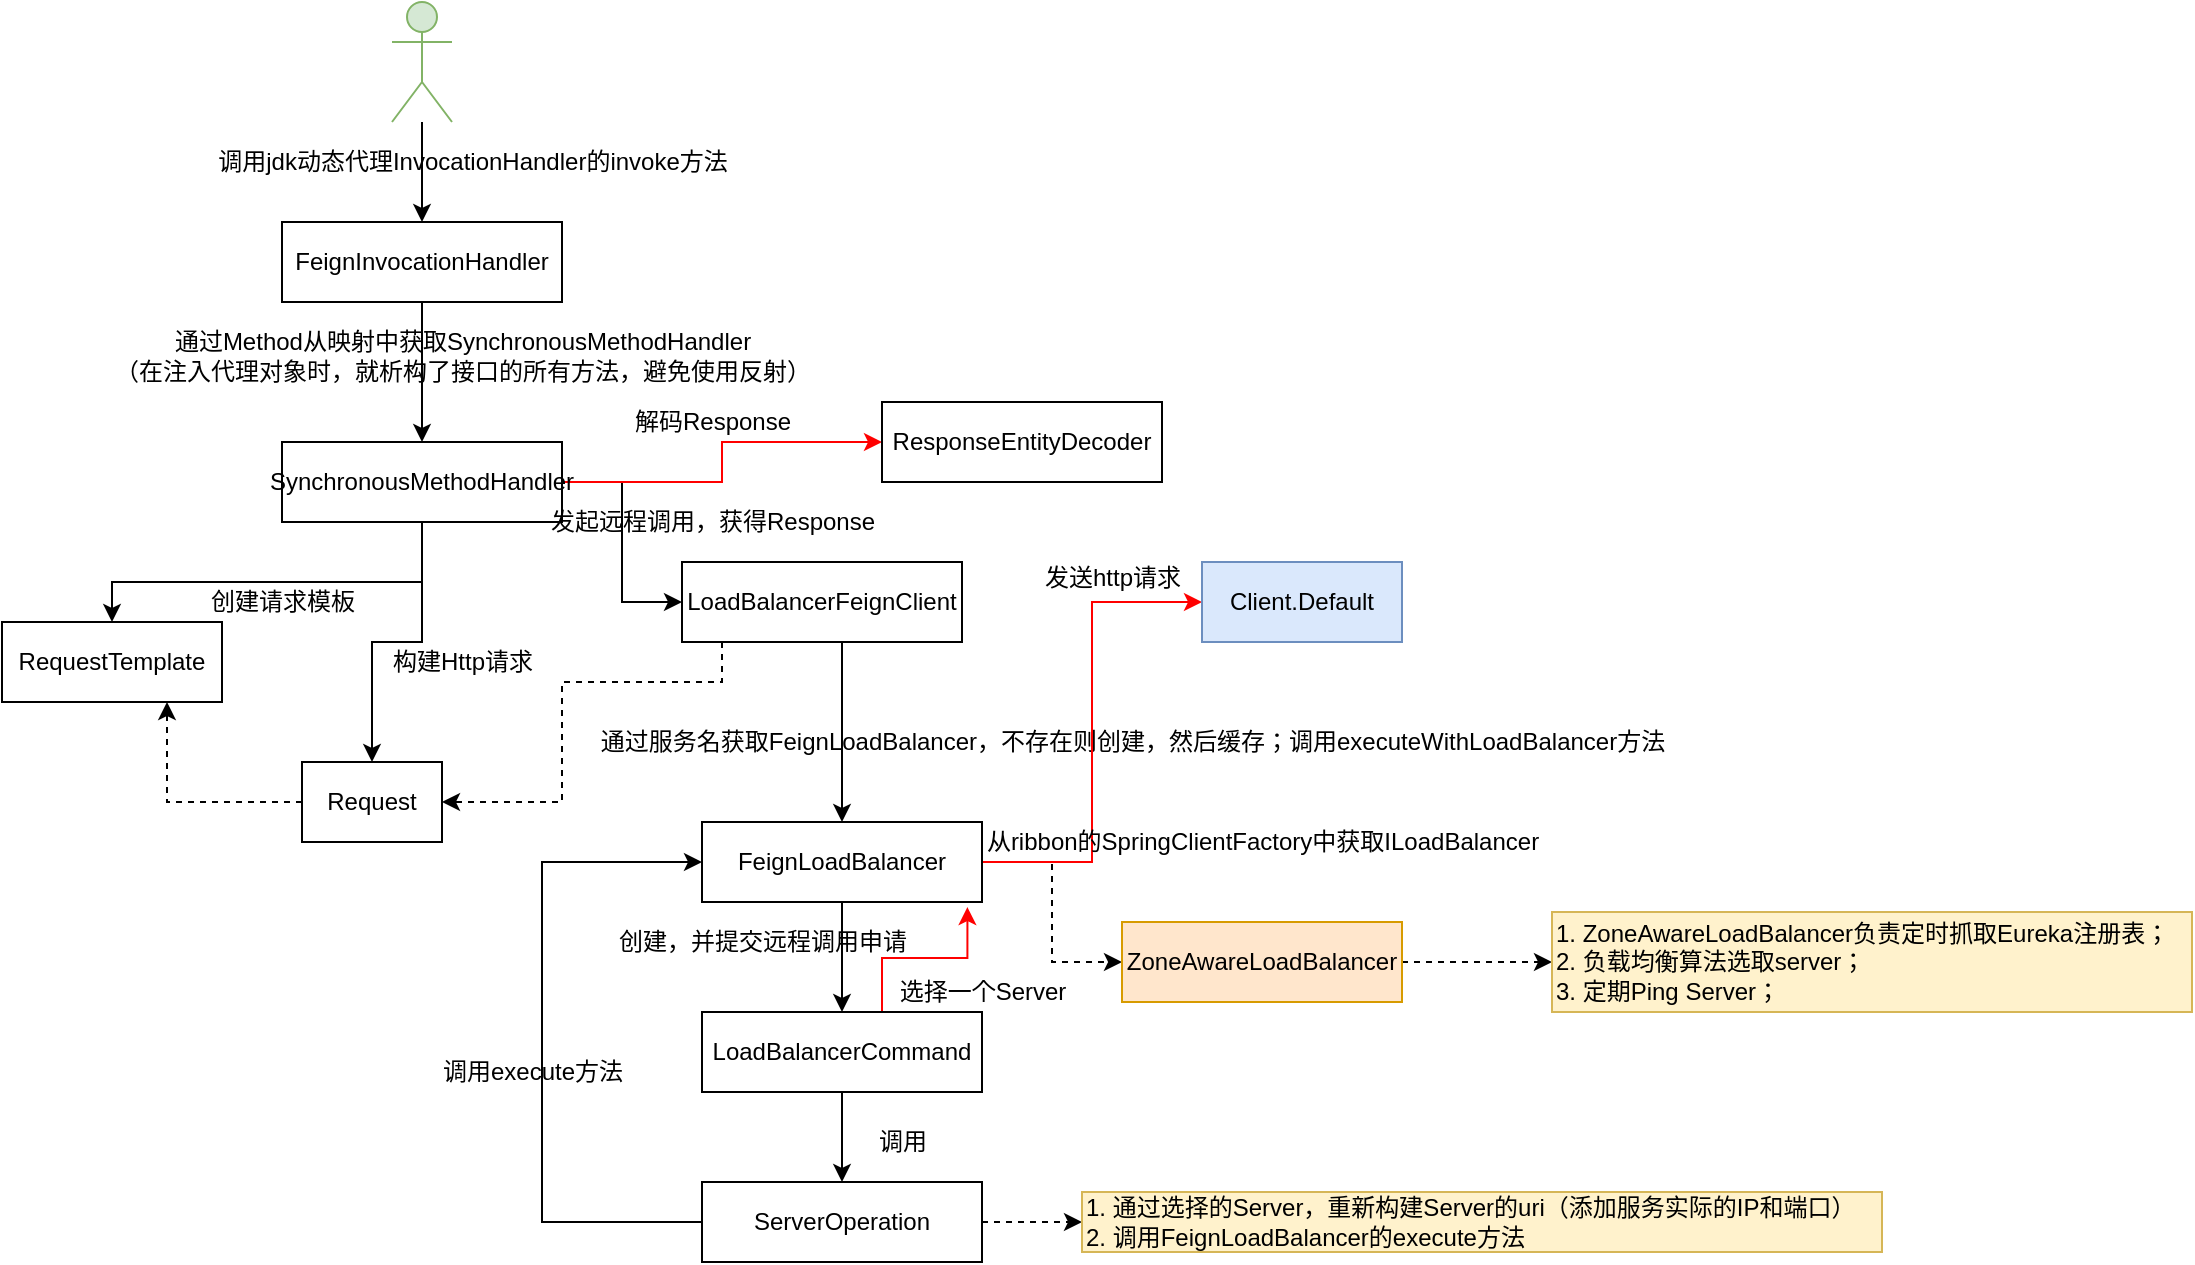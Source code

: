 <mxfile version="15.8.7" type="device"><diagram id="w_m9J730I3lwhHmrkE9H" name="第 1 页"><mxGraphModel dx="1183" dy="739" grid="1" gridSize="10" guides="1" tooltips="1" connect="1" arrows="1" fold="1" page="1" pageScale="1" pageWidth="827" pageHeight="1169" math="0" shadow="0"><root><mxCell id="0"/><mxCell id="1" parent="0"/><mxCell id="PrSqUgZXsnkTNNSHYSyJ-5" style="edgeStyle=orthogonalEdgeStyle;rounded=0;orthogonalLoop=1;jettySize=auto;html=1;" edge="1" parent="1" source="F-z-u9vArrg4C-2cuziA-3" target="F-z-u9vArrg4C-2cuziA-7"><mxGeometry relative="1" as="geometry"/></mxCell><mxCell id="F-z-u9vArrg4C-2cuziA-3" value="" style="shape=umlActor;verticalLabelPosition=bottom;verticalAlign=top;html=1;outlineConnect=0;fillColor=#d5e8d4;strokeColor=#82b366;" parent="1" vertex="1"><mxGeometry x="235" y="50" width="30" height="60" as="geometry"/></mxCell><mxCell id="PrSqUgZXsnkTNNSHYSyJ-3" style="edgeStyle=orthogonalEdgeStyle;rounded=0;orthogonalLoop=1;jettySize=auto;html=1;" edge="1" parent="1" source="F-z-u9vArrg4C-2cuziA-7" target="PrSqUgZXsnkTNNSHYSyJ-2"><mxGeometry relative="1" as="geometry"/></mxCell><mxCell id="F-z-u9vArrg4C-2cuziA-7" value="FeignInvocationHandler" style="rounded=0;whiteSpace=wrap;html=1;" parent="1" vertex="1"><mxGeometry x="180" y="160" width="140" height="40" as="geometry"/></mxCell><mxCell id="F-z-u9vArrg4C-2cuziA-10" value="调用jdk动态代理&lt;span&gt;InvocationHandler的invoke方法&lt;/span&gt;" style="text;html=1;align=center;verticalAlign=middle;resizable=0;points=[];autosize=1;strokeColor=none;fillColor=none;" parent="1" vertex="1"><mxGeometry x="140" y="120" width="270" height="20" as="geometry"/></mxCell><mxCell id="PrSqUgZXsnkTNNSHYSyJ-8" style="edgeStyle=orthogonalEdgeStyle;rounded=0;orthogonalLoop=1;jettySize=auto;html=1;" edge="1" parent="1" source="PrSqUgZXsnkTNNSHYSyJ-2" target="PrSqUgZXsnkTNNSHYSyJ-7"><mxGeometry relative="1" as="geometry"><Array as="points"><mxPoint x="250" y="340"/><mxPoint x="95" y="340"/></Array></mxGeometry></mxCell><mxCell id="PrSqUgZXsnkTNNSHYSyJ-14" style="edgeStyle=orthogonalEdgeStyle;rounded=0;orthogonalLoop=1;jettySize=auto;html=1;" edge="1" parent="1" source="PrSqUgZXsnkTNNSHYSyJ-2" target="PrSqUgZXsnkTNNSHYSyJ-11"><mxGeometry relative="1" as="geometry"/></mxCell><mxCell id="PrSqUgZXsnkTNNSHYSyJ-18" style="edgeStyle=orthogonalEdgeStyle;rounded=0;orthogonalLoop=1;jettySize=auto;html=1;entryX=0;entryY=0.5;entryDx=0;entryDy=0;" edge="1" parent="1" source="PrSqUgZXsnkTNNSHYSyJ-2" target="PrSqUgZXsnkTNNSHYSyJ-17"><mxGeometry relative="1" as="geometry"/></mxCell><mxCell id="PrSqUgZXsnkTNNSHYSyJ-46" style="edgeStyle=orthogonalEdgeStyle;rounded=0;orthogonalLoop=1;jettySize=auto;html=1;strokeColor=#FF0000;" edge="1" parent="1" source="PrSqUgZXsnkTNNSHYSyJ-2" target="PrSqUgZXsnkTNNSHYSyJ-45"><mxGeometry relative="1" as="geometry"/></mxCell><mxCell id="PrSqUgZXsnkTNNSHYSyJ-2" value="SynchronousMethodHandler" style="rounded=0;whiteSpace=wrap;html=1;" vertex="1" parent="1"><mxGeometry x="180" y="270" width="140" height="40" as="geometry"/></mxCell><mxCell id="PrSqUgZXsnkTNNSHYSyJ-6" value="通过Method从映射中获取&lt;span&gt;SynchronousMethodHandler&lt;br&gt;（在注入代理对象时，就析构了接口的所有方法，避免使用反射）&lt;/span&gt;" style="text;html=1;align=center;verticalAlign=middle;resizable=0;points=[];autosize=1;strokeColor=none;fillColor=none;" vertex="1" parent="1"><mxGeometry x="90" y="212" width="360" height="30" as="geometry"/></mxCell><mxCell id="PrSqUgZXsnkTNNSHYSyJ-7" value="RequestTemplate" style="rounded=0;whiteSpace=wrap;html=1;" vertex="1" parent="1"><mxGeometry x="40" y="360" width="110" height="40" as="geometry"/></mxCell><mxCell id="PrSqUgZXsnkTNNSHYSyJ-9" value="创建请求模板" style="text;html=1;align=center;verticalAlign=middle;resizable=0;points=[];autosize=1;strokeColor=none;fillColor=none;" vertex="1" parent="1"><mxGeometry x="135" y="340" width="90" height="20" as="geometry"/></mxCell><mxCell id="PrSqUgZXsnkTNNSHYSyJ-15" style="edgeStyle=orthogonalEdgeStyle;rounded=0;orthogonalLoop=1;jettySize=auto;html=1;entryX=0.75;entryY=1;entryDx=0;entryDy=0;dashed=1;" edge="1" parent="1" source="PrSqUgZXsnkTNNSHYSyJ-11" target="PrSqUgZXsnkTNNSHYSyJ-7"><mxGeometry relative="1" as="geometry"/></mxCell><mxCell id="PrSqUgZXsnkTNNSHYSyJ-11" value="Request" style="rounded=0;whiteSpace=wrap;html=1;" vertex="1" parent="1"><mxGeometry x="190" y="430" width="70" height="40" as="geometry"/></mxCell><mxCell id="PrSqUgZXsnkTNNSHYSyJ-16" value="构建Http请求" style="text;html=1;align=center;verticalAlign=middle;resizable=0;points=[];autosize=1;strokeColor=none;fillColor=none;" vertex="1" parent="1"><mxGeometry x="225" y="370" width="90" height="20" as="geometry"/></mxCell><mxCell id="PrSqUgZXsnkTNNSHYSyJ-20" style="edgeStyle=orthogonalEdgeStyle;rounded=0;orthogonalLoop=1;jettySize=auto;html=1;dashed=1;" edge="1" parent="1" source="PrSqUgZXsnkTNNSHYSyJ-17"><mxGeometry relative="1" as="geometry"><mxPoint x="260" y="450" as="targetPoint"/><Array as="points"><mxPoint x="400" y="390"/><mxPoint x="320" y="390"/><mxPoint x="320" y="450"/></Array></mxGeometry></mxCell><mxCell id="PrSqUgZXsnkTNNSHYSyJ-23" style="edgeStyle=orthogonalEdgeStyle;rounded=0;orthogonalLoop=1;jettySize=auto;html=1;" edge="1" parent="1" source="PrSqUgZXsnkTNNSHYSyJ-17" target="PrSqUgZXsnkTNNSHYSyJ-22"><mxGeometry relative="1" as="geometry"><Array as="points"><mxPoint x="460" y="400"/><mxPoint x="460" y="400"/></Array></mxGeometry></mxCell><mxCell id="PrSqUgZXsnkTNNSHYSyJ-17" value="LoadBalancerFeignClient" style="rounded=0;whiteSpace=wrap;html=1;" vertex="1" parent="1"><mxGeometry x="380" y="330" width="140" height="40" as="geometry"/></mxCell><mxCell id="PrSqUgZXsnkTNNSHYSyJ-19" value="发起远程调用，获得Response" style="text;html=1;align=center;verticalAlign=middle;resizable=0;points=[];autosize=1;strokeColor=none;fillColor=none;" vertex="1" parent="1"><mxGeometry x="305" y="300" width="180" height="20" as="geometry"/></mxCell><mxCell id="PrSqUgZXsnkTNNSHYSyJ-21" value="通过服务名获取FeignLoadBalancer，不存在则创建，然后缓存；调用executeWithLoadBalancer方法" style="text;html=1;align=center;verticalAlign=middle;resizable=0;points=[];autosize=1;strokeColor=none;fillColor=none;" vertex="1" parent="1"><mxGeometry x="330" y="410" width="550" height="20" as="geometry"/></mxCell><mxCell id="PrSqUgZXsnkTNNSHYSyJ-25" style="edgeStyle=orthogonalEdgeStyle;rounded=0;orthogonalLoop=1;jettySize=auto;html=1;entryX=0;entryY=0.5;entryDx=0;entryDy=0;dashed=1;" edge="1" parent="1" source="PrSqUgZXsnkTNNSHYSyJ-22" target="PrSqUgZXsnkTNNSHYSyJ-24"><mxGeometry relative="1" as="geometry"/></mxCell><mxCell id="PrSqUgZXsnkTNNSHYSyJ-31" style="edgeStyle=orthogonalEdgeStyle;rounded=0;orthogonalLoop=1;jettySize=auto;html=1;" edge="1" parent="1" source="PrSqUgZXsnkTNNSHYSyJ-22" target="PrSqUgZXsnkTNNSHYSyJ-30"><mxGeometry relative="1" as="geometry"/></mxCell><mxCell id="PrSqUgZXsnkTNNSHYSyJ-43" style="edgeStyle=orthogonalEdgeStyle;rounded=0;orthogonalLoop=1;jettySize=auto;html=1;entryX=0;entryY=0.5;entryDx=0;entryDy=0;strokeColor=#FF0000;" edge="1" parent="1" source="PrSqUgZXsnkTNNSHYSyJ-22" target="PrSqUgZXsnkTNNSHYSyJ-42"><mxGeometry relative="1" as="geometry"/></mxCell><mxCell id="PrSqUgZXsnkTNNSHYSyJ-22" value="&lt;span&gt;FeignLoadBalancer&lt;/span&gt;" style="rounded=0;whiteSpace=wrap;html=1;" vertex="1" parent="1"><mxGeometry x="390" y="460" width="140" height="40" as="geometry"/></mxCell><mxCell id="PrSqUgZXsnkTNNSHYSyJ-29" style="edgeStyle=orthogonalEdgeStyle;rounded=0;orthogonalLoop=1;jettySize=auto;html=1;dashed=1;" edge="1" parent="1" source="PrSqUgZXsnkTNNSHYSyJ-24" target="PrSqUgZXsnkTNNSHYSyJ-27"><mxGeometry relative="1" as="geometry"/></mxCell><mxCell id="PrSqUgZXsnkTNNSHYSyJ-24" value="ZoneAwareLoadBalancer" style="rounded=0;whiteSpace=wrap;html=1;fillColor=#ffe6cc;strokeColor=#d79b00;" vertex="1" parent="1"><mxGeometry x="600" y="510" width="140" height="40" as="geometry"/></mxCell><mxCell id="PrSqUgZXsnkTNNSHYSyJ-26" value="从ribbon的SpringClientFactory中获取ILoadBalancer" style="text;html=1;align=center;verticalAlign=middle;resizable=0;points=[];autosize=1;strokeColor=none;fillColor=none;" vertex="1" parent="1"><mxGeometry x="525" y="460" width="290" height="20" as="geometry"/></mxCell><mxCell id="PrSqUgZXsnkTNNSHYSyJ-27" value="&lt;span&gt;1. ZoneAwareLoadBalancer负责定时抓取Eureka注册表；&lt;br&gt;2. 负载均衡算法选取server；&lt;br&gt;3. 定期Ping Server；&lt;br&gt;&lt;/span&gt;" style="text;html=1;align=left;verticalAlign=middle;resizable=0;points=[];autosize=1;strokeColor=#d6b656;fillColor=#fff2cc;" vertex="1" parent="1"><mxGeometry x="815" y="505" width="320" height="50" as="geometry"/></mxCell><mxCell id="PrSqUgZXsnkTNNSHYSyJ-33" style="edgeStyle=orthogonalEdgeStyle;rounded=0;orthogonalLoop=1;jettySize=auto;html=1;entryX=0.948;entryY=1.064;entryDx=0;entryDy=0;entryPerimeter=0;strokeColor=#FF0000;" edge="1" parent="1" source="PrSqUgZXsnkTNNSHYSyJ-30" target="PrSqUgZXsnkTNNSHYSyJ-22"><mxGeometry relative="1" as="geometry"><Array as="points"><mxPoint x="480" y="528"/><mxPoint x="523" y="528"/></Array></mxGeometry></mxCell><mxCell id="PrSqUgZXsnkTNNSHYSyJ-36" style="edgeStyle=orthogonalEdgeStyle;rounded=0;orthogonalLoop=1;jettySize=auto;html=1;entryX=0.5;entryY=0;entryDx=0;entryDy=0;" edge="1" parent="1" source="PrSqUgZXsnkTNNSHYSyJ-30" target="PrSqUgZXsnkTNNSHYSyJ-35"><mxGeometry relative="1" as="geometry"/></mxCell><mxCell id="PrSqUgZXsnkTNNSHYSyJ-30" value="LoadBalancerCommand" style="rounded=0;whiteSpace=wrap;html=1;" vertex="1" parent="1"><mxGeometry x="390" y="555" width="140" height="40" as="geometry"/></mxCell><mxCell id="PrSqUgZXsnkTNNSHYSyJ-32" value="创建，并提交远程调用申请" style="text;html=1;align=center;verticalAlign=middle;resizable=0;points=[];autosize=1;strokeColor=none;fillColor=none;" vertex="1" parent="1"><mxGeometry x="340" y="510" width="160" height="20" as="geometry"/></mxCell><mxCell id="PrSqUgZXsnkTNNSHYSyJ-34" value="选择一个Server" style="text;html=1;align=center;verticalAlign=middle;resizable=0;points=[];autosize=1;strokeColor=none;fillColor=none;" vertex="1" parent="1"><mxGeometry x="480" y="535" width="100" height="20" as="geometry"/></mxCell><mxCell id="PrSqUgZXsnkTNNSHYSyJ-39" style="edgeStyle=orthogonalEdgeStyle;rounded=0;orthogonalLoop=1;jettySize=auto;html=1;entryX=0;entryY=0.5;entryDx=0;entryDy=0;" edge="1" parent="1" source="PrSqUgZXsnkTNNSHYSyJ-35" target="PrSqUgZXsnkTNNSHYSyJ-22"><mxGeometry relative="1" as="geometry"><Array as="points"><mxPoint x="310" y="660"/><mxPoint x="310" y="480"/></Array></mxGeometry></mxCell><mxCell id="PrSqUgZXsnkTNNSHYSyJ-40" style="edgeStyle=orthogonalEdgeStyle;rounded=0;orthogonalLoop=1;jettySize=auto;html=1;dashed=1;" edge="1" parent="1" source="PrSqUgZXsnkTNNSHYSyJ-35" target="PrSqUgZXsnkTNNSHYSyJ-38"><mxGeometry relative="1" as="geometry"/></mxCell><mxCell id="PrSqUgZXsnkTNNSHYSyJ-35" value="ServerOperation" style="rounded=0;whiteSpace=wrap;html=1;" vertex="1" parent="1"><mxGeometry x="390" y="640" width="140" height="40" as="geometry"/></mxCell><mxCell id="PrSqUgZXsnkTNNSHYSyJ-37" value="调用" style="text;html=1;align=center;verticalAlign=middle;resizable=0;points=[];autosize=1;strokeColor=none;fillColor=none;" vertex="1" parent="1"><mxGeometry x="470" y="610" width="40" height="20" as="geometry"/></mxCell><mxCell id="PrSqUgZXsnkTNNSHYSyJ-38" value="1. 通过选择的Server，重新构建Server的uri（添加服务实际的IP和端口）&lt;br&gt;2. 调用&lt;span&gt;FeignLoadBalancer的execute方法&lt;/span&gt;" style="text;html=1;align=left;verticalAlign=middle;resizable=0;points=[];autosize=1;strokeColor=#d6b656;fillColor=#fff2cc;" vertex="1" parent="1"><mxGeometry x="580" y="645" width="400" height="30" as="geometry"/></mxCell><mxCell id="PrSqUgZXsnkTNNSHYSyJ-41" value="调用execute方法" style="text;html=1;align=center;verticalAlign=middle;resizable=0;points=[];autosize=1;strokeColor=none;fillColor=none;" vertex="1" parent="1"><mxGeometry x="250" y="575" width="110" height="20" as="geometry"/></mxCell><mxCell id="PrSqUgZXsnkTNNSHYSyJ-42" value="&lt;span&gt;Client.Default&lt;/span&gt;" style="rounded=0;whiteSpace=wrap;html=1;fillColor=#dae8fc;strokeColor=#6c8ebf;" vertex="1" parent="1"><mxGeometry x="640" y="330" width="100" height="40" as="geometry"/></mxCell><mxCell id="PrSqUgZXsnkTNNSHYSyJ-44" value="发送http请求" style="text;html=1;align=center;verticalAlign=middle;resizable=0;points=[];autosize=1;strokeColor=none;fillColor=none;" vertex="1" parent="1"><mxGeometry x="555" y="328" width="80" height="20" as="geometry"/></mxCell><mxCell id="PrSqUgZXsnkTNNSHYSyJ-45" value="ResponseEntityDecoder" style="rounded=0;whiteSpace=wrap;html=1;" vertex="1" parent="1"><mxGeometry x="480" y="250" width="140" height="40" as="geometry"/></mxCell><mxCell id="PrSqUgZXsnkTNNSHYSyJ-47" value="解码Response" style="text;html=1;align=center;verticalAlign=middle;resizable=0;points=[];autosize=1;strokeColor=none;fillColor=none;" vertex="1" parent="1"><mxGeometry x="350" y="250" width="90" height="20" as="geometry"/></mxCell></root></mxGraphModel></diagram></mxfile>